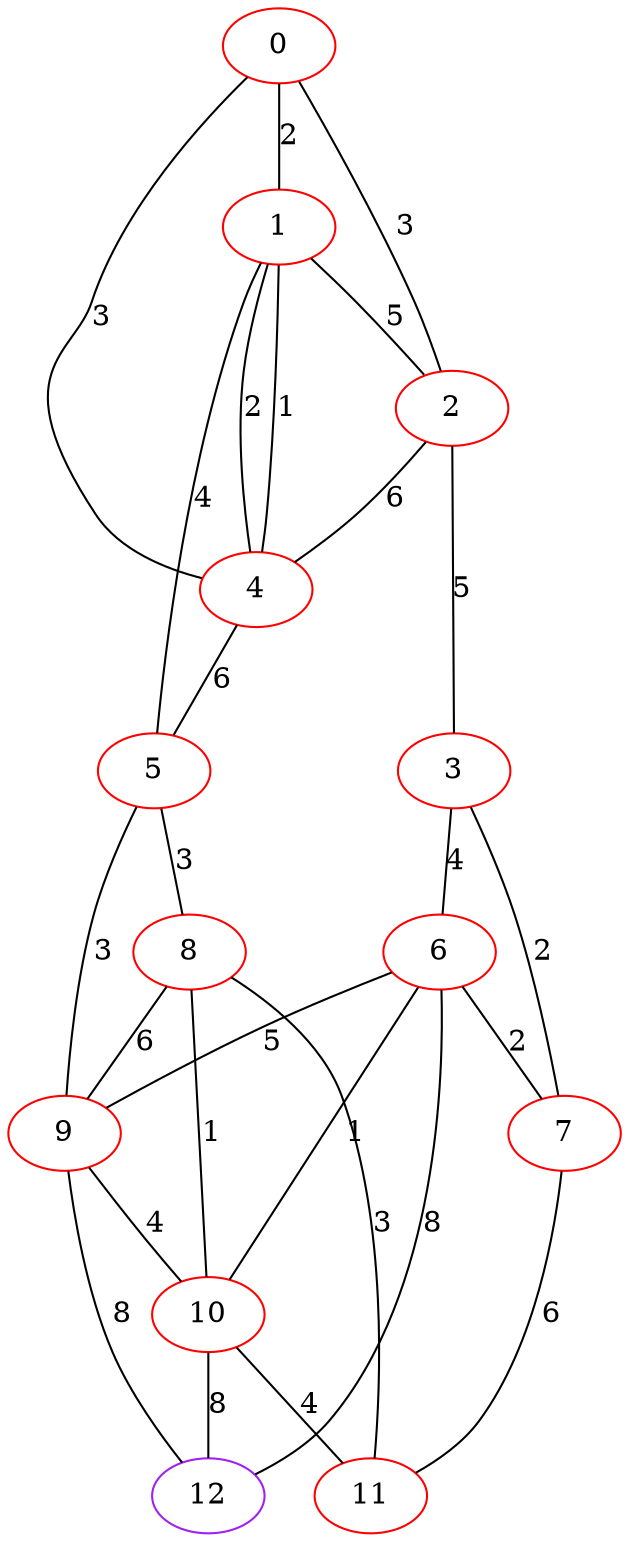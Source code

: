 graph "" {
0 [color=red, weight=1];
1 [color=red, weight=1];
2 [color=red, weight=1];
3 [color=red, weight=1];
4 [color=red, weight=1];
5 [color=red, weight=1];
6 [color=red, weight=1];
7 [color=red, weight=1];
8 [color=red, weight=1];
9 [color=red, weight=1];
10 [color=red, weight=1];
11 [color=red, weight=1];
12 [color=purple, weight=4];
0 -- 1  [key=0, label=2];
0 -- 2  [key=0, label=3];
0 -- 4  [key=0, label=3];
1 -- 2  [key=0, label=5];
1 -- 4  [key=0, label=1];
1 -- 4  [key=1, label=2];
1 -- 5  [key=0, label=4];
2 -- 3  [key=0, label=5];
2 -- 4  [key=0, label=6];
3 -- 6  [key=0, label=4];
3 -- 7  [key=0, label=2];
4 -- 5  [key=0, label=6];
5 -- 8  [key=0, label=3];
5 -- 9  [key=0, label=3];
6 -- 9  [key=0, label=5];
6 -- 10  [key=0, label=1];
6 -- 12  [key=0, label=8];
6 -- 7  [key=0, label=2];
7 -- 11  [key=0, label=6];
8 -- 9  [key=0, label=6];
8 -- 10  [key=0, label=1];
8 -- 11  [key=0, label=3];
9 -- 10  [key=0, label=4];
9 -- 12  [key=0, label=8];
10 -- 11  [key=0, label=4];
10 -- 12  [key=0, label=8];
}
